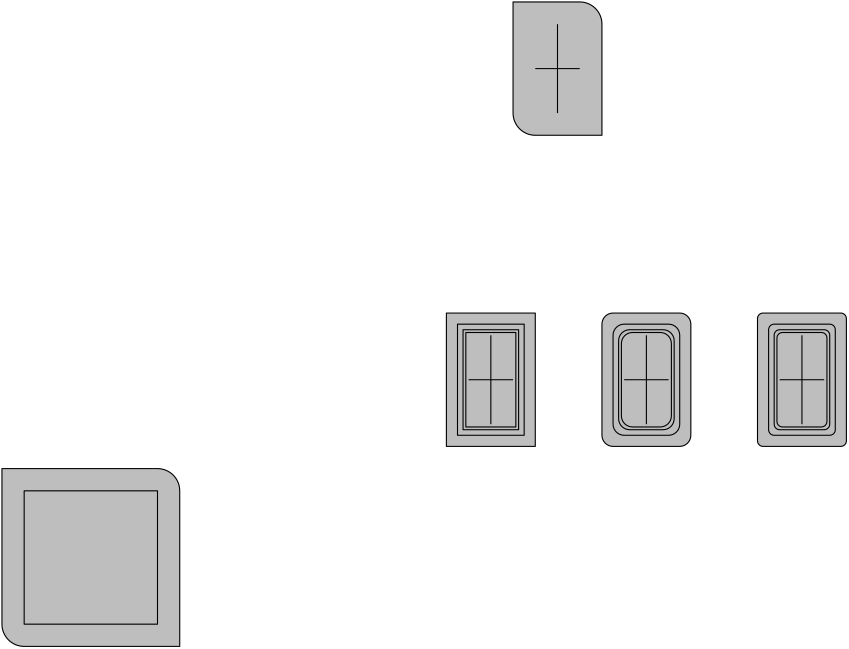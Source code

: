 <?xml version="1.0"?>
<!DOCTYPE ipe SYSTEM "ipe.dtd">
<ipe version="70005" creator="Ipe 7.1.4">
<info created="D:20140303154143" modified="D:20140303173800"/>
<ipestyle name="basic">
<symbol name="arrow/arc(spx)">
<path stroke="sym-stroke" fill="sym-stroke" pen="sym-pen">
0 0 m
-1 0.333 l
-1 -0.333 l
h
</path>
</symbol>
<symbol name="arrow/farc(spx)">
<path stroke="sym-stroke" fill="white" pen="sym-pen">
0 0 m
-1 0.333 l
-1 -0.333 l
h
</path>
</symbol>
<symbol name="mark/circle(sx)" transformations="translations">
<path fill="sym-stroke">
0.6 0 0 0.6 0 0 e
0.4 0 0 0.4 0 0 e
</path>
</symbol>
<symbol name="mark/disk(sx)" transformations="translations">
<path fill="sym-stroke">
0.6 0 0 0.6 0 0 e
</path>
</symbol>
<symbol name="mark/fdisk(sfx)" transformations="translations">
<group>
<path fill="sym-fill">
0.5 0 0 0.5 0 0 e
</path>
<path fill="sym-stroke" fillrule="eofill">
0.6 0 0 0.6 0 0 e
0.4 0 0 0.4 0 0 e
</path>
</group>
</symbol>
<symbol name="mark/box(sx)" transformations="translations">
<path fill="sym-stroke" fillrule="eofill">
-0.6 -0.6 m
0.6 -0.6 l
0.6 0.6 l
-0.6 0.6 l
h
-0.4 -0.4 m
0.4 -0.4 l
0.4 0.4 l
-0.4 0.4 l
h
</path>
</symbol>
<symbol name="mark/square(sx)" transformations="translations">
<path fill="sym-stroke">
-0.6 -0.6 m
0.6 -0.6 l
0.6 0.6 l
-0.6 0.6 l
h
</path>
</symbol>
<symbol name="mark/fsquare(sfx)" transformations="translations">
<group>
<path fill="sym-fill">
-0.5 -0.5 m
0.5 -0.5 l
0.5 0.5 l
-0.5 0.5 l
h
</path>
<path fill="sym-stroke" fillrule="eofill">
-0.6 -0.6 m
0.6 -0.6 l
0.6 0.6 l
-0.6 0.6 l
h
-0.4 -0.4 m
0.4 -0.4 l
0.4 0.4 l
-0.4 0.4 l
h
</path>
</group>
</symbol>
<symbol name="mark/cross(sx)" transformations="translations">
<group>
<path fill="sym-stroke">
-0.43 -0.57 m
0.57 0.43 l
0.43 0.57 l
-0.57 -0.43 l
h
</path>
<path fill="sym-stroke">
-0.43 0.57 m
0.57 -0.43 l
0.43 -0.57 l
-0.57 0.43 l
h
</path>
</group>
</symbol>
<symbol name="arrow/fnormal(spx)">
<path stroke="sym-stroke" fill="white" pen="sym-pen">
0 0 m
-1 0.333 l
-1 -0.333 l
h
</path>
</symbol>
<symbol name="arrow/pointed(spx)">
<path stroke="sym-stroke" fill="sym-stroke" pen="sym-pen">
0 0 m
-1 0.333 l
-0.8 0 l
-1 -0.333 l
h
</path>
</symbol>
<symbol name="arrow/fpointed(spx)">
<path stroke="sym-stroke" fill="white" pen="sym-pen">
0 0 m
-1 0.333 l
-0.8 0 l
-1 -0.333 l
h
</path>
</symbol>
<symbol name="arrow/linear(spx)">
<path stroke="sym-stroke" pen="sym-pen">
-1 0.333 m
0 0 l
-1 -0.333 l
</path>
</symbol>
<symbol name="arrow/fdouble(spx)">
<path stroke="sym-stroke" fill="white" pen="sym-pen">
0 0 m
-1 0.333 l
-1 -0.333 l
h
-1 0 m
-2 0.333 l
-2 -0.333 l
h
</path>
</symbol>
<symbol name="arrow/double(spx)">
<path stroke="sym-stroke" fill="sym-stroke" pen="sym-pen">
0 0 m
-1 0.333 l
-1 -0.333 l
h
-1 0 m
-2 0.333 l
-2 -0.333 l
h
</path>
</symbol>
<pen name="heavier" value="0.8"/>
<pen name="fat" value="1.2"/>
<pen name="ultrafat" value="2"/>
<symbolsize name="large" value="5"/>
<symbolsize name="small" value="2"/>
<symbolsize name="tiny" value="1.1"/>
<arrowsize name="large" value="10"/>
<arrowsize name="small" value="5"/>
<arrowsize name="tiny" value="3"/>
<color name="red" value="1 0 0"/>
<color name="green" value="0 1 0"/>
<color name="blue" value="0 0 1"/>
<color name="yellow" value="1 1 0"/>
<color name="orange" value="1 0.647 0"/>
<color name="gold" value="1 0.843 0"/>
<color name="purple" value="0.627 0.125 0.941"/>
<color name="gray" value="0.745"/>
<color name="brown" value="0.647 0.165 0.165"/>
<color name="navy" value="0 0 0.502"/>
<color name="pink" value="1 0.753 0.796"/>
<color name="seagreen" value="0.18 0.545 0.341"/>
<color name="turquoise" value="0.251 0.878 0.816"/>
<color name="violet" value="0.933 0.51 0.933"/>
<color name="darkblue" value="0 0 0.545"/>
<color name="darkcyan" value="0 0.545 0.545"/>
<color name="darkgray" value="0.663"/>
<color name="darkgreen" value="0 0.392 0"/>
<color name="darkmagenta" value="0.545 0 0.545"/>
<color name="darkorange" value="1 0.549 0"/>
<color name="darkred" value="0.545 0 0"/>
<color name="lightblue" value="0.678 0.847 0.902"/>
<color name="lightcyan" value="0.878 1 1"/>
<color name="lightgray" value="0.827"/>
<color name="lightgreen" value="0.565 0.933 0.565"/>
<color name="lightyellow" value="1 1 0.878"/>
<dashstyle name="dashed" value="[4] 0"/>
<dashstyle name="dotted" value="[1 3] 0"/>
<dashstyle name="dash dotted" value="[4 2 1 2] 0"/>
<dashstyle name="dash dot dotted" value="[4 2 1 2 1 2] 0"/>
<textsize name="large" value="\large"/>
<textsize name="small" value="\small"/>
<textsize name="tiny" value="\tiny"/>
<textsize name="Large" value="\Large"/>
<textsize name="LARGE" value="\LARGE"/>
<textsize name="huge" value="\huge"/>
<textsize name="Huge" value="\Huge"/>
<textsize name="footnote" value="\footnotesize"/>
<textstyle name="center" begin="\begin{center}" end="\end{center}"/>
<textstyle name="itemize" begin="\begin{itemize}" end="\end{itemize}"/>
<textstyle name="item" begin="\begin{itemize}\item{}" end="\end{itemize}"/>
<gridsize name="4 pts" value="4"/>
<gridsize name="8 pts (~3 mm)" value="8"/>
<gridsize name="16 pts (~6 mm)" value="16"/>
<gridsize name="32 pts (~12 mm)" value="32"/>
<gridsize name="10 pts (~3.5 mm)" value="10"/>
<gridsize name="20 pts (~7 mm)" value="20"/>
<gridsize name="14 pts (~5 mm)" value="14"/>
<gridsize name="28 pts (~10 mm)" value="28"/>
<gridsize name="56 pts (~20 mm)" value="56"/>
<gridsize name="1 pts" value="1"/>
<gridsize name="2 pts" value="2"/>
<anglesize name="90 deg" value="90"/>
<anglesize name="60 deg" value="60"/>
<anglesize name="45 deg" value="45"/>
<anglesize name="30 deg" value="30"/>
<anglesize name="22.5 deg" value="22.5"/>
<tiling name="falling" angle="-60" step="4" width="1"/>
<tiling name="rising" angle="30" step="4" width="1"/>
</ipestyle>
<ipestyle name="decorator">
<symbol name="deco/box-margin-8">
<group>
<path stroke="black" fill="gray">
0 64 m
0 0 l
64 0 l
64 64 l
h
</path>
<path stroke="black">
8 56 m
8 8 l
56 8 l
56 56 l
h
</path>
</group>
</symbol>
<symbol name="deco/box-margin-4">
<group>
<path stroke="black" fill="gray">
0 64 m
0 0 l
64 0 l
64 64 l
h
</path>
<path stroke="black">
4 60 m
4 4 l
60 4 l
60 60 l
h
</path>
</group>
</symbol>
<symbol name="deco/box-margin-2">
<group>
<path stroke="black" fill="gray">
0 64 m
0 0 l
64 0 l
64 64 l
h
</path>
<path stroke="black">
2 62 m
2 2 l
62 2 l
62 62 l
h
</path>
</group>
</symbol>
<symbol name="deco/box-margin-1">
<group>
<path stroke="black" fill="gray">
0 64 m
0 0 l
64 0 l
64 64 l
h
</path>
<path stroke="black">
1 63 m
1 1 l
63 1 l
63 63 l
h
</path>
</group>
</symbol>
<symbol name="deco/rounded-box-margin-4-radius-4">
<group>
<path stroke="black" fill="gray">
64 60 m
4 0 0 4 60 60 60 64 a
4 64 l
4 0 0 4 4 60 0 60 a
0 4 l
4 0 0 4 4 4 4 0 a
60 0 l
4 0 0 4 60 4 64 4 a
h
</path>
<path stroke="black">
4 60 m
4 4 l
60 4 l
60 60 l
h
</path>
</group>
</symbol>
<symbol name="deco/rounded-box-margin-8-radius-4">
<group>
<path stroke="black" fill="gray">
64 60 m
4 0 0 4 60 60 60 64 a
4 64 l
4 0 0 4 4 60 0 60 a
0 4 l
4 0 0 4 4 4 4 0 a
60 0 l
4 0 0 4 60 4 64 4 a
h
</path>
<path stroke="black">
8 56 m
8 8 l
56 8 l
56 56 l
h
</path>
</group>
</symbol>
<symbol name="deco/rounded-box-margin-2-radius-4">
<group>
<path stroke="black" fill="gray">
64 60 m
4 0 0 4 60 60 60 64 a
4 64 l
4 0 0 4 4 60 0 60 a
0 4 l
4 0 0 4 4 4 4 0 a
60 0 l
4 0 0 4 60 4 64 4 a
h
</path>
<path stroke="black">
2 62 m
2 2 l
62 2 l
62 62 l
h
</path>
</group>
</symbol>
<symbol name="deco/rounded-box-margin-1-radius-4">
<group>
<path stroke="black" fill="gray">
64 60 m
4 0 0 4 60 60 60 64 a
4 64 l
4 0 0 4 4 60 0 60 a
0 4 l
4 0 0 4 4 4 4 0 a
60 0 l
4 0 0 4 60 4 64 4 a
h
</path>
<path stroke="black">
1 63 m
1 1 l
63 1 l
63 63 l
h
</path>
</group>
</symbol>
<symbol name="deco/rounded-box-margin-8-radius-2">
<group>
<path stroke="black" fill="gray">
64 62 m
2 0 0 2 62 62 62 64 a
2 64 l
2 0 0 2 2 62 0 62 a
0 2 l
2 0 0 2 2 2 2 0 a
62 0 l
2 0 0 2 62 2 64 2 a
h
</path>
<path stroke="black">
8 56 m
8 8 l
56 8 l
56 56 l
h
</path>
</group>
</symbol>
<symbol name="deco/rounded-box-margin-4-radius-2">
<group>
<path stroke="black" fill="gray">
64 62 m
2 0 0 2 62 62 62 64 a
2 64 l
2 0 0 2 2 62 0 62 a
0 2 l
2 0 0 2 2 2 2 0 a
62 0 l
2 0 0 2 62 2 64 2 a
h
</path>
<path stroke="black">
4 60 m
4 4 l
60 4 l
60 60 l
h
</path>
</group>
</symbol>
<symbol name="deco/rounded-box-margin-2-radius-2">
<group>
<path stroke="black" fill="gray">
64 62 m
2 0 0 2 62 62 62 64 a
2 64 l
2 0 0 2 2 62 0 62 a
0 2 l
2 0 0 2 2 2 2 0 a
62 0 l
2 0 0 2 62 2 64 2 a
h
</path>
<path stroke="black">
2 62 m
2 2 l
62 2 l
62 62 l
h
</path>
</group>
</symbol>
<symbol name="deco/rounded-box-margin-1-radius-2">
<group>
<path stroke="black" fill="gray">
64 62 m
2 0 0 2 62 62 62 64 a
2 64 l
2 0 0 2 2 62 0 62 a
0 2 l
2 0 0 2 2 2 2 0 a
62 0 l
2 0 0 2 62 2 64 2 a
h
</path>
<path stroke="black">
1 63 m
1 1 l
63 1 l
63 63 l
h
</path>
</group>
</symbol>
<symbol name="deco/KIT-box-margin-8-radius-8">
<group>
<path stroke="black" fill="gray">
64 56 m
8 0 0 8 56 56 56 64 a
0 64 l
0 8 l
8 0 0 8 8 8 8 0 a
64 0 l
h
</path>
<path stroke="black">
8 56 m
8 8 l
56 8 l
56 56 l
h
</path>
</group>
</symbol>
</ipestyle>
<page>
<layer name="alpha"/>
<view layers="alpha" active="alpha"/>
<group layer="alpha">
<path stroke="black" fill="gray">
184 232 m
208 232 l
8 0 0 -8 208 224 216 224 a
216 184 l
192 184 l
8 0 0 -8 192 192 184 192 a
h
</path>
</group>
<group>
<path stroke="black" fill="gray">
304 118 m
2 0 0 2 302 118 302 120 a
274 120 l
2 0 0 2 274 118 272 118 a
272 74 l
2 0 0 2 274 74 274 72 a
302 72 l
2 0 0 2 302 74 304 74 a
h
</path>
</group>
<group>
<path stroke="black" fill="gray">
300 114 m
2 0 0 2 298 114 298 116 a
278 116 l
2 0 0 2 278 114 276 114 a
276 78 l
2 0 0 2 278 78 278 76 a
298 76 l
2 0 0 2 298 78 300 78 a
h
</path>
</group>
<group>
<path stroke="black" fill="gray">
298 112 m
2 0 0 2 296 112 296 114 a
280 114 l
2 0 0 2 280 112 278 112 a
278 80 l
2 0 0 2 280 80 280 78 a
296 78 l
2 0 0 2 296 80 298 80 a
h
</path>
</group>
<group>
<path stroke="black" fill="gray">
297 111 m
2 0 0 2 295 111 295 113 a
281 113 l
2 0 0 2 281 111 279 111 a
279 81 l
2 0 0 2 281 81 281 79 a
295 79 l
2 0 0 2 295 81 297 81 a
h
</path>
</group>
<group>
<path stroke="black" fill="gray">
248 116 m
4 0 0 4 244 116 244 120 a
220 120 l
4 0 0 4 220 116 216 116 a
216 76 l
4 0 0 4 220 76 220 72 a
244 72 l
4 0 0 4 244 76 248 76 a
h
</path>
</group>
<group>
<path stroke="black" fill="gray">
244 112 m
4 0 0 4 240 112 240 116 a
224 116 l
4 0 0 4 224 112 220 112 a
220 80 l
4 0 0 4 224 80 224 76 a
240 76 l
4 0 0 4 240 80 244 80 a
h
</path>
</group>
<group>
<path stroke="black" fill="gray">
242 110 m
4 0 0 4 238 110 238 114 a
226 114 l
4 0 0 4 226 110 222 110 a
222 82 l
4 0 0 4 226 82 226 78 a
238 78 l
4 0 0 4 238 82 242 82 a
h
</path>
</group>
<group>
<path stroke="black" fill="gray">
241 109 m
4 0 0 4 237 109 237 113 a
227 113 l
4 0 0 4 227 109 223 109 a
223 83 l
4 0 0 4 227 83 227 79 a
237 79 l
4 0 0 4 237 83 241 83 a
h
</path>
</group>
<group>
<path stroke="black" fill="gray">
160 120 m
160 72 l
192 72 l
192 120 l
h
</path>
</group>
<group>
<path stroke="black" fill="gray">
164 116 m
164 76 l
188 76 l
188 116 l
h
</path>
</group>
<group>
<path stroke="black" fill="gray">
166 114 m
166 78 l
186 78 l
186 114 l
h
</path>
</group>
<group>
<path stroke="black" fill="gray">
167 113 m
167 79 l
185 79 l
185 113 l
h
</path>
</group>
<group matrix="1 0 0 1 29 -2">
<path matrix="1 0 0 1 27 2" stroke="black" fill="gray">
176 112 m
176 80 l
</path>
<path matrix="1 0 0 1 27 3" stroke="black" fill="gray">
168 95 m
184 95 l
</path>
</group>
<group matrix="1 0 0 1 -27 -2">
<path matrix="1 0 0 1 27 2" stroke="black" fill="gray">
176 112 m
176 80 l
</path>
<path matrix="1 0 0 1 27 3" stroke="black" fill="gray">
168 95 m
184 95 l
</path>
</group>
<group matrix="1 0 0 1 85 -2">
<path matrix="1 0 0 1 27 2" stroke="black" fill="gray">
176 112 m
176 80 l
</path>
<path matrix="1 0 0 1 27 3" stroke="black" fill="gray">
168 95 m
184 95 l
</path>
</group>
<group matrix="1 0 0 1 -3 110">
<path matrix="1 0 0 1 27 2" stroke="black" fill="gray">
176 112 m
176 80 l
</path>
<path matrix="1 0 0 1 27 3" stroke="black" fill="gray">
168 95 m
184 95 l
</path>
</group>
<group>
<path stroke="black" fill="gray">
64 56 m
8 0 0 8 56 56 56 64 a
0 64 l
0 8 l
8 0 0 8 8 8 8 0 a
64 0 l
h
</path>
<path stroke="black">
8 56 m
8 8 l
56 8 l
56 56 l
h
</path>
</group>
</page>
</ipe>
